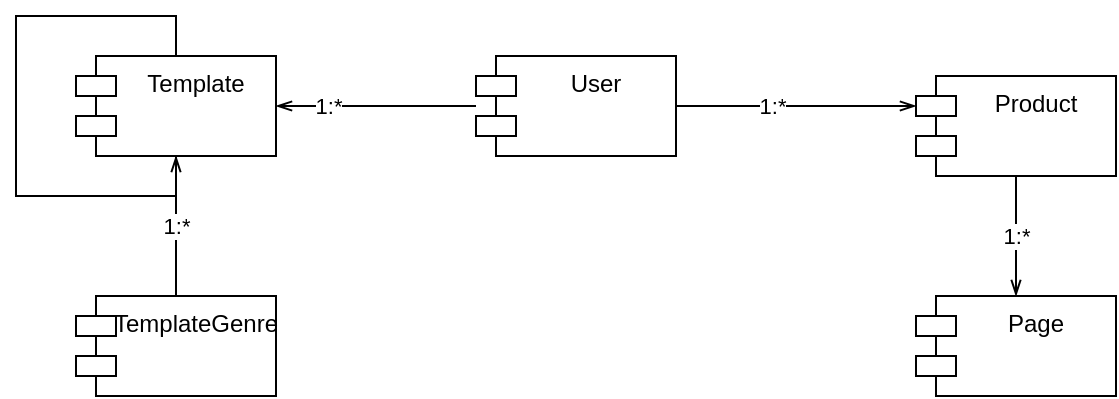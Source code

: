<mxfile version="14.6.3" type="github" pages="2">
  <diagram name="领域模型" id="9f46799a-70d6-7492-0946-bef42562c5a5">
    <mxGraphModel dx="1426" dy="769" grid="1" gridSize="10" guides="1" tooltips="1" connect="1" arrows="1" fold="1" page="1" pageScale="1" pageWidth="1100" pageHeight="850" background="#ffffff" math="0" shadow="0">
      <root>
        <mxCell id="0" />
        <mxCell id="1" parent="0" />
        <mxCell id="GsSLp2DtThcRFbA4R3xw-9" style="edgeStyle=orthogonalEdgeStyle;rounded=0;orthogonalLoop=1;jettySize=auto;html=1;exitX=1;exitY=0.5;exitDx=0;exitDy=0;entryX=0;entryY=0;entryDx=0;entryDy=15;entryPerimeter=0;endArrow=openThin;endFill=0;" parent="1" source="GsSLp2DtThcRFbA4R3xw-1" target="GsSLp2DtThcRFbA4R3xw-2" edge="1">
          <mxGeometry relative="1" as="geometry" />
        </mxCell>
        <mxCell id="GsSLp2DtThcRFbA4R3xw-10" value="1:*" style="edgeLabel;html=1;align=center;verticalAlign=middle;resizable=0;points=[];" parent="GsSLp2DtThcRFbA4R3xw-9" vertex="1" connectable="0">
          <mxGeometry x="-0.2" relative="1" as="geometry">
            <mxPoint as="offset" />
          </mxGeometry>
        </mxCell>
        <mxCell id="GsSLp2DtThcRFbA4R3xw-11" style="edgeStyle=orthogonalEdgeStyle;rounded=0;orthogonalLoop=1;jettySize=auto;html=1;entryX=1;entryY=0.5;entryDx=0;entryDy=0;endArrow=openThin;endFill=0;" parent="1" source="GsSLp2DtThcRFbA4R3xw-1" target="GsSLp2DtThcRFbA4R3xw-4" edge="1">
          <mxGeometry relative="1" as="geometry" />
        </mxCell>
        <mxCell id="GsSLp2DtThcRFbA4R3xw-12" value="1:*" style="edgeLabel;html=1;align=center;verticalAlign=middle;resizable=0;points=[];" parent="GsSLp2DtThcRFbA4R3xw-11" vertex="1" connectable="0">
          <mxGeometry x="0.48" relative="1" as="geometry">
            <mxPoint as="offset" />
          </mxGeometry>
        </mxCell>
        <mxCell id="GsSLp2DtThcRFbA4R3xw-1" value="User" style="shape=module;align=left;spacingLeft=20;align=center;verticalAlign=top;" parent="1" vertex="1">
          <mxGeometry x="550" y="230" width="100" height="50" as="geometry" />
        </mxCell>
        <mxCell id="GsSLp2DtThcRFbA4R3xw-8" value="1:*" style="edgeStyle=orthogonalEdgeStyle;rounded=0;orthogonalLoop=1;jettySize=auto;html=1;entryX=0.5;entryY=0;entryDx=0;entryDy=0;endArrow=openThin;endFill=0;" parent="1" source="GsSLp2DtThcRFbA4R3xw-2" target="GsSLp2DtThcRFbA4R3xw-3" edge="1">
          <mxGeometry relative="1" as="geometry" />
        </mxCell>
        <mxCell id="GsSLp2DtThcRFbA4R3xw-2" value="Product" style="shape=module;align=left;spacingLeft=20;align=center;verticalAlign=top;" parent="1" vertex="1">
          <mxGeometry x="770" y="240" width="100" height="50" as="geometry" />
        </mxCell>
        <mxCell id="GsSLp2DtThcRFbA4R3xw-3" value="Page" style="shape=module;align=left;spacingLeft=20;align=center;verticalAlign=top;" parent="1" vertex="1">
          <mxGeometry x="770" y="350" width="100" height="50" as="geometry" />
        </mxCell>
        <mxCell id="rreA4PhkjIYxYnH2w9kf-1" style="edgeStyle=orthogonalEdgeStyle;rounded=0;orthogonalLoop=1;jettySize=auto;html=1;entryX=0.5;entryY=0;entryDx=0;entryDy=0;" edge="1" parent="1" source="GsSLp2DtThcRFbA4R3xw-4" target="GsSLp2DtThcRFbA4R3xw-4">
          <mxGeometry relative="1" as="geometry">
            <mxPoint x="320" y="190" as="targetPoint" />
            <Array as="points">
              <mxPoint x="400" y="210" />
              <mxPoint x="320" y="210" />
              <mxPoint x="320" y="300" />
              <mxPoint x="400" y="300" />
            </Array>
          </mxGeometry>
        </mxCell>
        <mxCell id="GsSLp2DtThcRFbA4R3xw-4" value="Template" style="shape=module;align=left;spacingLeft=20;align=center;verticalAlign=top;" parent="1" vertex="1">
          <mxGeometry x="350" y="230" width="100" height="50" as="geometry" />
        </mxCell>
        <mxCell id="GsSLp2DtThcRFbA4R3xw-6" value="1:*" style="edgeStyle=orthogonalEdgeStyle;rounded=0;orthogonalLoop=1;jettySize=auto;html=1;exitX=0.5;exitY=0;exitDx=0;exitDy=0;entryX=0.5;entryY=1;entryDx=0;entryDy=0;endArrow=openThin;endFill=0;" parent="1" source="GsSLp2DtThcRFbA4R3xw-5" target="GsSLp2DtThcRFbA4R3xw-4" edge="1">
          <mxGeometry relative="1" as="geometry" />
        </mxCell>
        <mxCell id="GsSLp2DtThcRFbA4R3xw-5" value="TemplateGenre" style="shape=module;align=left;spacingLeft=20;align=center;verticalAlign=top;" parent="1" vertex="1">
          <mxGeometry x="350" y="350" width="100" height="50" as="geometry" />
        </mxCell>
      </root>
    </mxGraphModel>
  </diagram>
  <diagram id="-YNd0W0oTM8WeW1mqgYb" name="业务流程">
    <mxGraphModel dx="1426" dy="769" grid="1" gridSize="10" guides="1" tooltips="1" connect="1" arrows="1" fold="1" page="1" pageScale="1" pageWidth="827" pageHeight="1169" math="0" shadow="0">
      <root>
        <mxCell id="yXgGWNLphn4EvVKS2Y_f-0" />
        <mxCell id="yXgGWNLphn4EvVKS2Y_f-1" parent="yXgGWNLphn4EvVKS2Y_f-0" />
        <mxCell id="-fLj06v8ISaF0RrZK65u-22" style="edgeStyle=orthogonalEdgeStyle;rounded=0;orthogonalLoop=1;jettySize=auto;html=1;entryX=0.5;entryY=0;entryDx=0;entryDy=0;" edge="1" parent="yXgGWNLphn4EvVKS2Y_f-1" source="-fLj06v8ISaF0RrZK65u-0" target="-fLj06v8ISaF0RrZK65u-3">
          <mxGeometry relative="1" as="geometry" />
        </mxCell>
        <mxCell id="-fLj06v8ISaF0RrZK65u-23" style="edgeStyle=orthogonalEdgeStyle;rounded=0;orthogonalLoop=1;jettySize=auto;html=1;" edge="1" parent="yXgGWNLphn4EvVKS2Y_f-1" source="-fLj06v8ISaF0RrZK65u-0" target="-fLj06v8ISaF0RrZK65u-5">
          <mxGeometry relative="1" as="geometry" />
        </mxCell>
        <mxCell id="-fLj06v8ISaF0RrZK65u-24" style="edgeStyle=orthogonalEdgeStyle;rounded=0;orthogonalLoop=1;jettySize=auto;html=1;entryX=0.5;entryY=0;entryDx=0;entryDy=0;" edge="1" parent="yXgGWNLphn4EvVKS2Y_f-1" source="-fLj06v8ISaF0RrZK65u-0" target="-fLj06v8ISaF0RrZK65u-4">
          <mxGeometry relative="1" as="geometry" />
        </mxCell>
        <mxCell id="-fLj06v8ISaF0RrZK65u-0" value="" style="ellipse;fillColor=#ffffff;strokeColor=#000000;" vertex="1" parent="yXgGWNLphn4EvVKS2Y_f-1">
          <mxGeometry x="460" y="470" width="30" height="30" as="geometry" />
        </mxCell>
        <mxCell id="-fLj06v8ISaF0RrZK65u-21" style="edgeStyle=orthogonalEdgeStyle;rounded=0;orthogonalLoop=1;jettySize=auto;html=1;" edge="1" parent="yXgGWNLphn4EvVKS2Y_f-1" source="-fLj06v8ISaF0RrZK65u-3" target="-fLj06v8ISaF0RrZK65u-6">
          <mxGeometry relative="1" as="geometry" />
        </mxCell>
        <mxCell id="-fLj06v8ISaF0RrZK65u-3" value="从空白创建" style="fontStyle=0;dashed=1;" vertex="1" parent="yXgGWNLphn4EvVKS2Y_f-1">
          <mxGeometry x="110" y="600" width="140" height="30" as="geometry" />
        </mxCell>
        <mxCell id="-fLj06v8ISaF0RrZK65u-26" style="edgeStyle=orthogonalEdgeStyle;rounded=0;orthogonalLoop=1;jettySize=auto;html=1;" edge="1" parent="yXgGWNLphn4EvVKS2Y_f-1" source="-fLj06v8ISaF0RrZK65u-4">
          <mxGeometry relative="1" as="geometry">
            <mxPoint x="700" y="870" as="targetPoint" />
          </mxGeometry>
        </mxCell>
        <mxCell id="-fLj06v8ISaF0RrZK65u-4" value="页面复制创建" style="fontStyle=0;dashed=1;" vertex="1" parent="yXgGWNLphn4EvVKS2Y_f-1">
          <mxGeometry x="690" y="600" width="140" height="30" as="geometry" />
        </mxCell>
        <mxCell id="-fLj06v8ISaF0RrZK65u-25" style="edgeStyle=orthogonalEdgeStyle;rounded=0;orthogonalLoop=1;jettySize=auto;html=1;" edge="1" parent="yXgGWNLphn4EvVKS2Y_f-1" source="-fLj06v8ISaF0RrZK65u-5" target="-fLj06v8ISaF0RrZK65u-13">
          <mxGeometry relative="1" as="geometry" />
        </mxCell>
        <mxCell id="-fLj06v8ISaF0RrZK65u-5" value="从模板创建" style="fontStyle=0;dashed=1;" vertex="1" parent="yXgGWNLphn4EvVKS2Y_f-1">
          <mxGeometry x="405" y="600" width="140" height="30" as="geometry" />
        </mxCell>
        <mxCell id="-fLj06v8ISaF0RrZK65u-20" style="edgeStyle=orthogonalEdgeStyle;rounded=0;orthogonalLoop=1;jettySize=auto;html=1;" edge="1" parent="yXgGWNLphn4EvVKS2Y_f-1" source="-fLj06v8ISaF0RrZK65u-6" target="-fLj06v8ISaF0RrZK65u-7">
          <mxGeometry relative="1" as="geometry" />
        </mxCell>
        <mxCell id="-fLj06v8ISaF0RrZK65u-30" value="无" style="edgeLabel;html=1;align=center;verticalAlign=middle;resizable=0;points=[];" vertex="1" connectable="0" parent="-fLj06v8ISaF0RrZK65u-20">
          <mxGeometry x="0.05" y="1" relative="1" as="geometry">
            <mxPoint as="offset" />
          </mxGeometry>
        </mxCell>
        <mxCell id="-fLj06v8ISaF0RrZK65u-28" style="edgeStyle=orthogonalEdgeStyle;rounded=0;orthogonalLoop=1;jettySize=auto;html=1;entryX=0.5;entryY=0;entryDx=0;entryDy=0;" edge="1" parent="yXgGWNLphn4EvVKS2Y_f-1" source="-fLj06v8ISaF0RrZK65u-6" target="-fLj06v8ISaF0RrZK65u-12">
          <mxGeometry relative="1" as="geometry" />
        </mxCell>
        <mxCell id="-fLj06v8ISaF0RrZK65u-32" value="有" style="edgeLabel;html=1;align=center;verticalAlign=middle;resizable=0;points=[];" vertex="1" connectable="0" parent="-fLj06v8ISaF0RrZK65u-28">
          <mxGeometry x="-0.461" relative="1" as="geometry">
            <mxPoint as="offset" />
          </mxGeometry>
        </mxCell>
        <mxCell id="-fLj06v8ISaF0RrZK65u-6" value="可用的区块组件" style="rhombus;" vertex="1" parent="yXgGWNLphn4EvVKS2Y_f-1">
          <mxGeometry x="110" y="700" width="140" height="90" as="geometry" />
        </mxCell>
        <mxCell id="-fLj06v8ISaF0RrZK65u-19" style="edgeStyle=orthogonalEdgeStyle;rounded=0;orthogonalLoop=1;jettySize=auto;html=1;entryX=0.5;entryY=0;entryDx=0;entryDy=0;" edge="1" parent="yXgGWNLphn4EvVKS2Y_f-1" source="-fLj06v8ISaF0RrZK65u-7" target="-fLj06v8ISaF0RrZK65u-8">
          <mxGeometry relative="1" as="geometry" />
        </mxCell>
        <mxCell id="-fLj06v8ISaF0RrZK65u-7" value="创建布局" style="fontStyle=0;dashed=1;" vertex="1" parent="yXgGWNLphn4EvVKS2Y_f-1">
          <mxGeometry x="110" y="870" width="140" height="30" as="geometry" />
        </mxCell>
        <mxCell id="-fLj06v8ISaF0RrZK65u-18" style="edgeStyle=orthogonalEdgeStyle;rounded=0;orthogonalLoop=1;jettySize=auto;html=1;entryX=0.5;entryY=0;entryDx=0;entryDy=0;" edge="1" parent="yXgGWNLphn4EvVKS2Y_f-1" source="-fLj06v8ISaF0RrZK65u-8" target="-fLj06v8ISaF0RrZK65u-9">
          <mxGeometry relative="1" as="geometry" />
        </mxCell>
        <mxCell id="-fLj06v8ISaF0RrZK65u-34" value="有" style="edgeLabel;html=1;align=center;verticalAlign=middle;resizable=0;points=[];" vertex="1" connectable="0" parent="-fLj06v8ISaF0RrZK65u-18">
          <mxGeometry x="-0.1" y="-2" relative="1" as="geometry">
            <mxPoint as="offset" />
          </mxGeometry>
        </mxCell>
        <mxCell id="-fLj06v8ISaF0RrZK65u-27" style="edgeStyle=orthogonalEdgeStyle;rounded=0;orthogonalLoop=1;jettySize=auto;html=1;" edge="1" parent="yXgGWNLphn4EvVKS2Y_f-1" source="-fLj06v8ISaF0RrZK65u-8" target="-fLj06v8ISaF0RrZK65u-11">
          <mxGeometry relative="1" as="geometry" />
        </mxCell>
        <mxCell id="-fLj06v8ISaF0RrZK65u-33" value="无" style="edgeLabel;html=1;align=center;verticalAlign=middle;resizable=0;points=[];" vertex="1" connectable="0" parent="-fLj06v8ISaF0RrZK65u-27">
          <mxGeometry x="0.167" relative="1" as="geometry">
            <mxPoint as="offset" />
          </mxGeometry>
        </mxCell>
        <mxCell id="-fLj06v8ISaF0RrZK65u-8" value="可用的组件" style="rhombus;" vertex="1" parent="yXgGWNLphn4EvVKS2Y_f-1">
          <mxGeometry x="110" y="970" width="140" height="90" as="geometry" />
        </mxCell>
        <mxCell id="-fLj06v8ISaF0RrZK65u-17" style="edgeStyle=orthogonalEdgeStyle;rounded=0;orthogonalLoop=1;jettySize=auto;html=1;" edge="1" parent="yXgGWNLphn4EvVKS2Y_f-1" source="-fLj06v8ISaF0RrZK65u-9">
          <mxGeometry relative="1" as="geometry">
            <mxPoint x="460" y="1115" as="targetPoint" />
          </mxGeometry>
        </mxCell>
        <mxCell id="-fLj06v8ISaF0RrZK65u-9" value="添加组件" style="fontStyle=0;dashed=1;" vertex="1" parent="yXgGWNLphn4EvVKS2Y_f-1">
          <mxGeometry x="110" y="1100" width="140" height="30" as="geometry" />
        </mxCell>
        <mxCell id="-fLj06v8ISaF0RrZK65u-10" value="" style="ellipse;html=1;shape=endState;fillColor=#000000;strokeColor=#000000;" vertex="1" parent="yXgGWNLphn4EvVKS2Y_f-1">
          <mxGeometry x="455" y="1100" width="30" height="30" as="geometry" />
        </mxCell>
        <mxCell id="-fLj06v8ISaF0RrZK65u-16" style="edgeStyle=orthogonalEdgeStyle;rounded=0;orthogonalLoop=1;jettySize=auto;html=1;entryX=0;entryY=0.5;entryDx=0;entryDy=0;exitX=0.5;exitY=1;exitDx=0;exitDy=0;" edge="1" parent="yXgGWNLphn4EvVKS2Y_f-1" source="-fLj06v8ISaF0RrZK65u-11" target="-fLj06v8ISaF0RrZK65u-10">
          <mxGeometry relative="1" as="geometry" />
        </mxCell>
        <mxCell id="-fLj06v8ISaF0RrZK65u-11" value="提交开发需求" style="fontStyle=0;dashed=1;fillColor=#008a00;strokeColor=#005700;fontColor=#ffffff;" vertex="1" parent="yXgGWNLphn4EvVKS2Y_f-1">
          <mxGeometry x="310" y="1000" width="140" height="30" as="geometry" />
        </mxCell>
        <mxCell id="-fLj06v8ISaF0RrZK65u-29" style="edgeStyle=orthogonalEdgeStyle;rounded=0;orthogonalLoop=1;jettySize=auto;html=1;entryX=0;entryY=0.5;entryDx=0;entryDy=0;" edge="1" parent="yXgGWNLphn4EvVKS2Y_f-1" source="-fLj06v8ISaF0RrZK65u-12" target="-fLj06v8ISaF0RrZK65u-13">
          <mxGeometry relative="1" as="geometry" />
        </mxCell>
        <mxCell id="-fLj06v8ISaF0RrZK65u-31" style="edgeStyle=orthogonalEdgeStyle;rounded=0;orthogonalLoop=1;jettySize=auto;html=1;entryX=0;entryY=0.5;entryDx=0;entryDy=0;" edge="1" parent="yXgGWNLphn4EvVKS2Y_f-1" source="-fLj06v8ISaF0RrZK65u-12" target="-fLj06v8ISaF0RrZK65u-6">
          <mxGeometry relative="1" as="geometry" />
        </mxCell>
        <mxCell id="-fLj06v8ISaF0RrZK65u-12" value="添加区块组件" style="fontStyle=0;dashed=1;" vertex="1" parent="yXgGWNLphn4EvVKS2Y_f-1">
          <mxGeometry x="400" y="870" width="140" height="30" as="geometry" />
        </mxCell>
        <mxCell id="-fLj06v8ISaF0RrZK65u-14" style="edgeStyle=orthogonalEdgeStyle;rounded=0;orthogonalLoop=1;jettySize=auto;html=1;entryX=1;entryY=0.5;entryDx=0;entryDy=0;exitX=0.5;exitY=1;exitDx=0;exitDy=0;" edge="1" parent="yXgGWNLphn4EvVKS2Y_f-1" source="-fLj06v8ISaF0RrZK65u-13" target="-fLj06v8ISaF0RrZK65u-10">
          <mxGeometry relative="1" as="geometry" />
        </mxCell>
        <mxCell id="-fLj06v8ISaF0RrZK65u-13" value="修改内容" style="fontStyle=0;dashed=1;" vertex="1" parent="yXgGWNLphn4EvVKS2Y_f-1">
          <mxGeometry x="600" y="870" width="140" height="30" as="geometry" />
        </mxCell>
      </root>
    </mxGraphModel>
  </diagram>
</mxfile>
